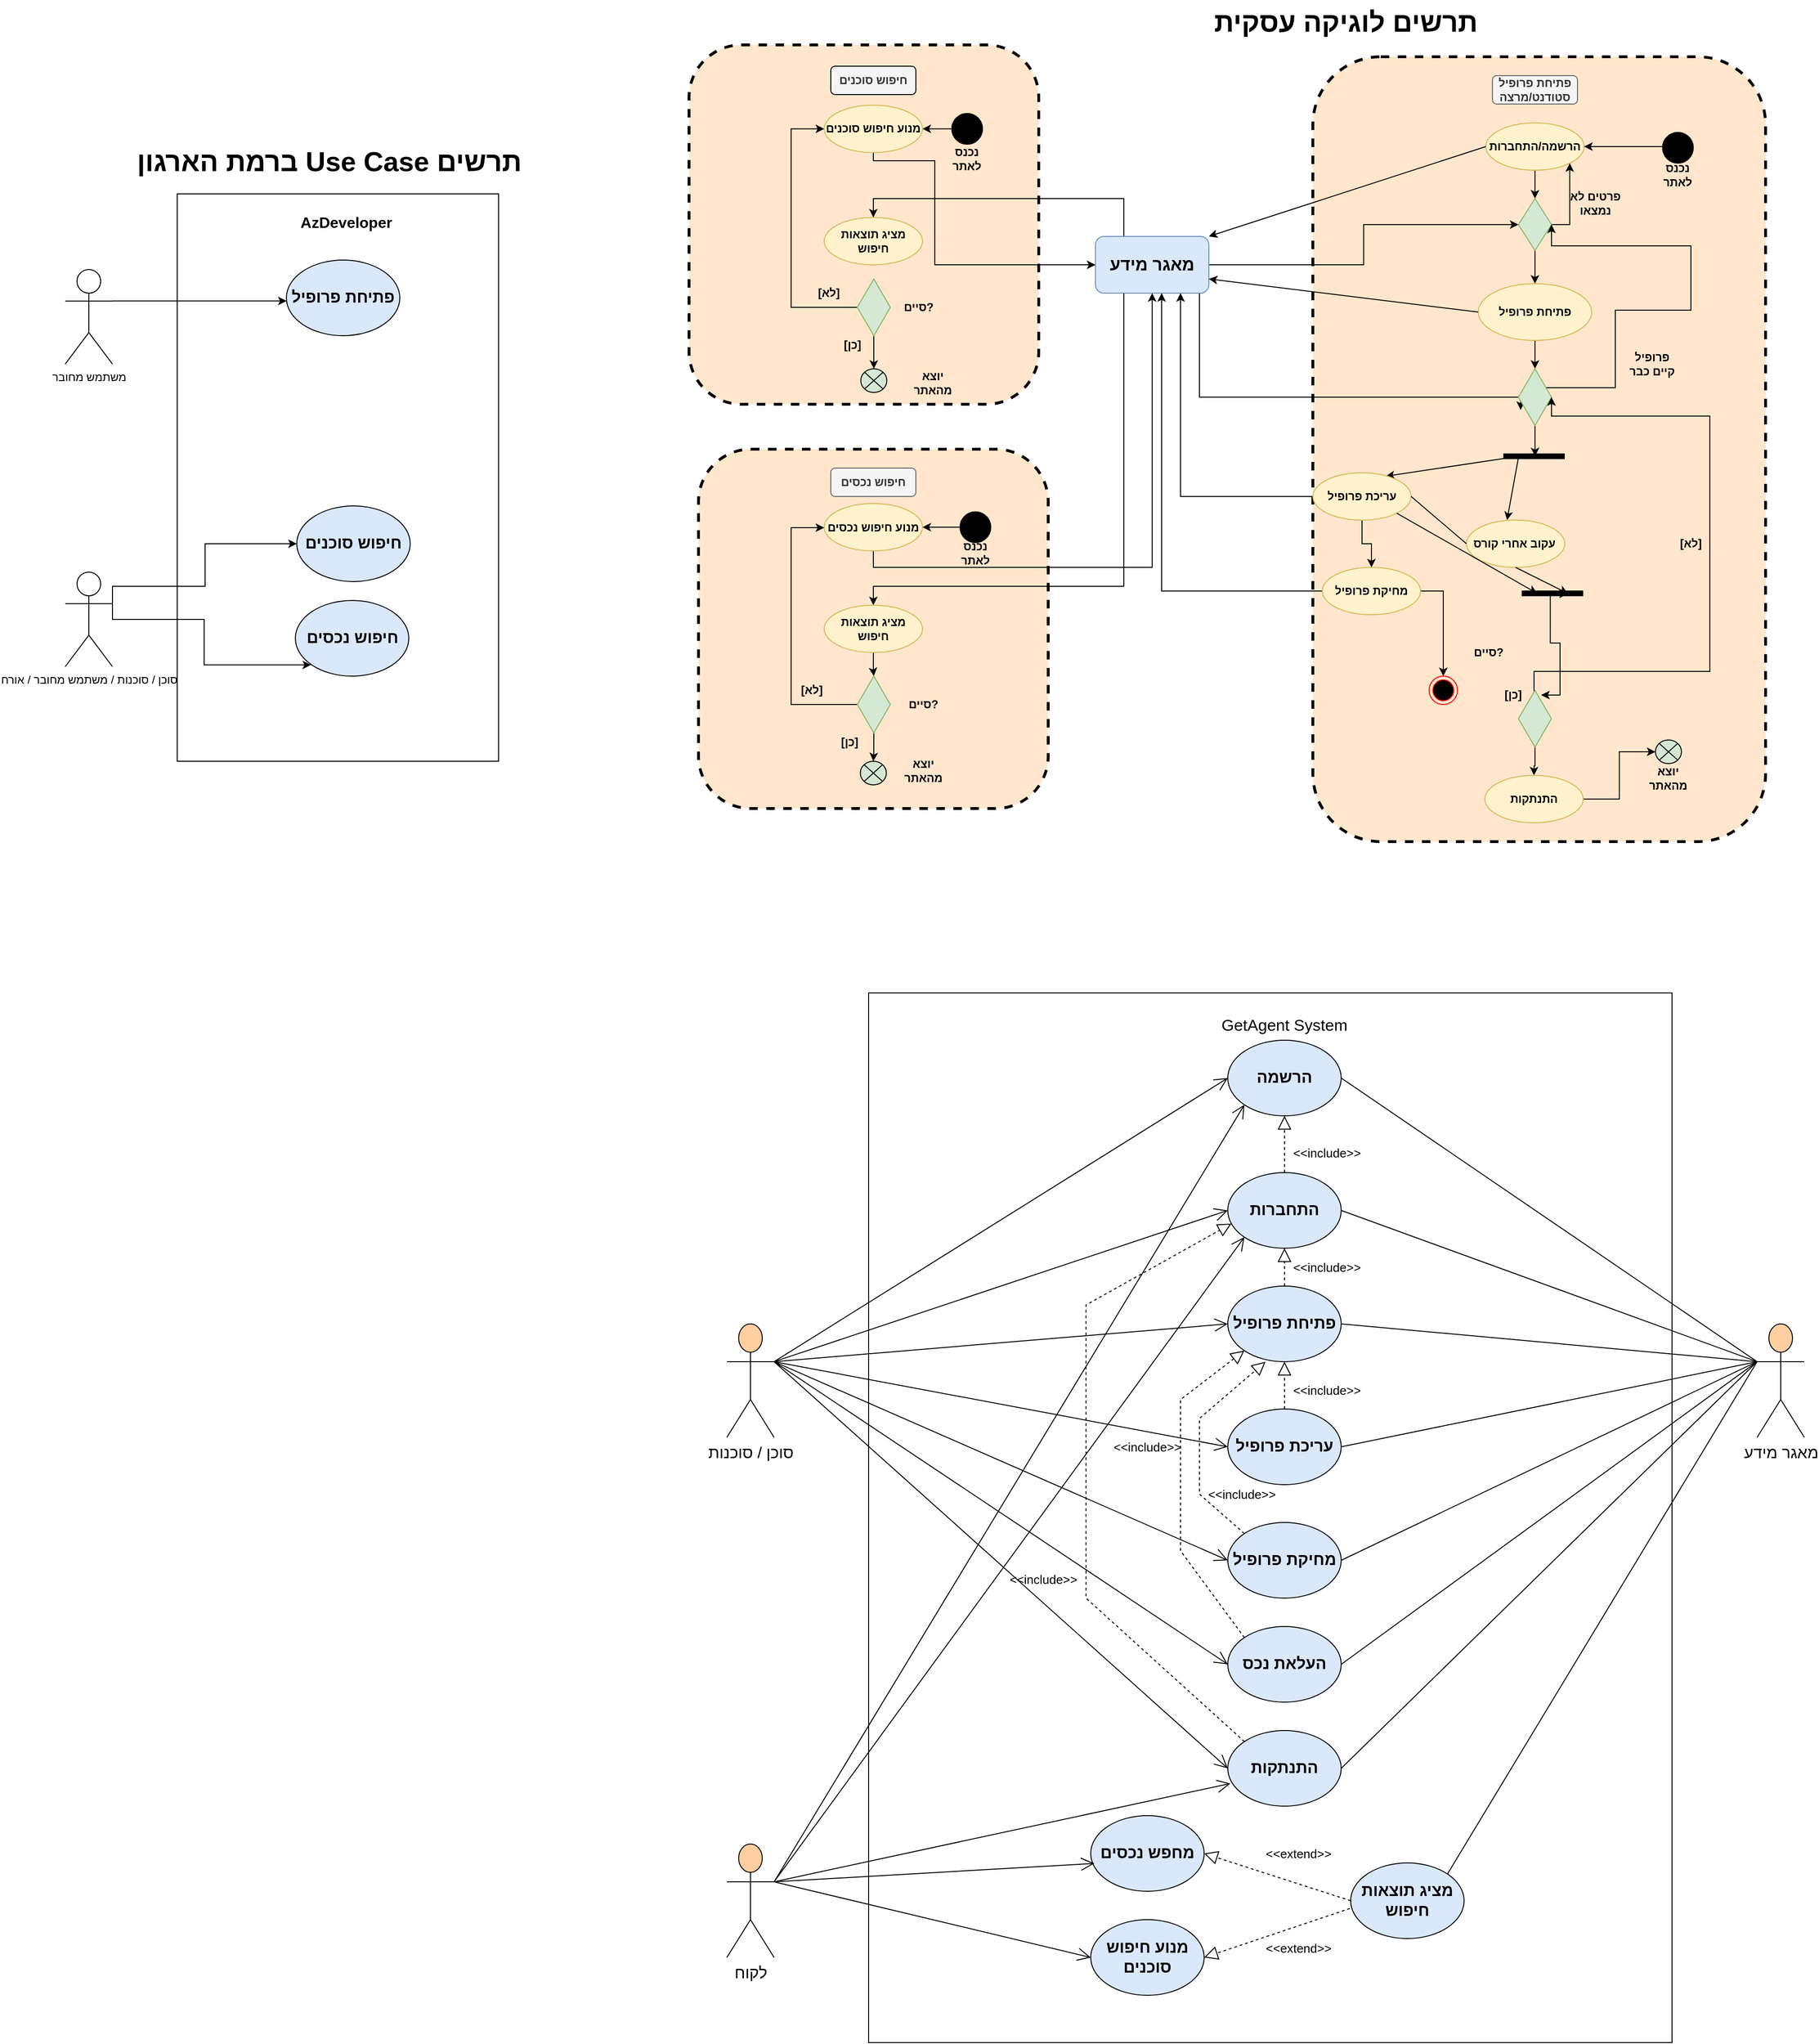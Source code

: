 <mxfile version="15.4.0" type="device"><diagram id="WgBPoSd1NBGot3wCEhsc" name="‫עמוד-1‬"><mxGraphModel dx="2986" dy="705" grid="1" gridSize="10" guides="1" tooltips="1" connect="1" arrows="1" fold="1" page="1" pageScale="1" pageWidth="827" pageHeight="1169" math="0" shadow="0"><root><mxCell id="0"/><mxCell id="1" parent="0"/><mxCell id="-YSVnnB5EFh45qtn83-T-23" value="" style="rounded=1;whiteSpace=wrap;html=1;fillColor=#ffe6cc;strokeColor=#000000;dashed=1;strokeWidth=3;perimeterSpacing=0;" parent="1" vertex="1"><mxGeometry x="-460" y="535" width="370" height="380" as="geometry"/></mxCell><mxCell id="-YSVnnB5EFh45qtn83-T-3" value="" style="rounded=1;whiteSpace=wrap;html=1;fillColor=#ffe6cc;strokeColor=default;dashed=1;strokeWidth=3;perimeterSpacing=0;" parent="1" vertex="1"><mxGeometry x="-470" y="107.5" width="370" height="380" as="geometry"/></mxCell><mxCell id="6HGBJuV5CnNIUaM3464I-1" value="" style="rounded=1;whiteSpace=wrap;html=1;fillColor=#ffe6cc;strokeColor=#000000;dashed=1;strokeWidth=3;perimeterSpacing=0;" parent="1" vertex="1"><mxGeometry x="190" y="120" width="479" height="830" as="geometry"/></mxCell><mxCell id="6HGBJuV5CnNIUaM3464I-2" value="פתיחת פרופיל סטודנט/מרצה" style="text;html=1;align=center;verticalAlign=middle;whiteSpace=wrap;rounded=1;fontStyle=1;fillColor=#f5f5f5;fontColor=#333333;strokeColor=#666666;" parent="1" vertex="1"><mxGeometry x="380" y="140" width="90" height="30" as="geometry"/></mxCell><mxCell id="6HGBJuV5CnNIUaM3464I-13" value="" style="edgeStyle=orthogonalEdgeStyle;rounded=0;orthogonalLoop=1;jettySize=auto;html=1;fontSize=18;" parent="1" source="6HGBJuV5CnNIUaM3464I-3" target="6HGBJuV5CnNIUaM3464I-12" edge="1"><mxGeometry relative="1" as="geometry"/></mxCell><mxCell id="6HGBJuV5CnNIUaM3464I-3" value="הרשמה/התחברות" style="ellipse;whiteSpace=wrap;html=1;fillColor=#fff2cc;strokeColor=#d6b656;fontStyle=1" parent="1" vertex="1"><mxGeometry x="373" y="190" width="104" height="50" as="geometry"/></mxCell><mxCell id="6HGBJuV5CnNIUaM3464I-7" style="edgeStyle=orthogonalEdgeStyle;rounded=0;orthogonalLoop=1;jettySize=auto;html=1;entryX=1;entryY=0.5;entryDx=0;entryDy=0;" parent="1" source="6HGBJuV5CnNIUaM3464I-6" target="6HGBJuV5CnNIUaM3464I-3" edge="1"><mxGeometry relative="1" as="geometry"><Array as="points"><mxPoint x="510" y="215"/><mxPoint x="510" y="215"/></Array></mxGeometry></mxCell><mxCell id="6HGBJuV5CnNIUaM3464I-6" value="" style="ellipse;whiteSpace=wrap;html=1;aspect=fixed;fillColor=#000000;strokeColor=#000000;" parent="1" vertex="1"><mxGeometry x="560" y="200" width="32.5" height="32.5" as="geometry"/></mxCell><mxCell id="6HGBJuV5CnNIUaM3464I-8" value="נכנס לאתר" style="text;html=1;strokeColor=none;fillColor=none;align=center;verticalAlign=middle;whiteSpace=wrap;rounded=0;fontStyle=1" parent="1" vertex="1"><mxGeometry x="546.25" y="230" width="60" height="30" as="geometry"/></mxCell><mxCell id="6HGBJuV5CnNIUaM3464I-54" style="edgeStyle=orthogonalEdgeStyle;rounded=0;orthogonalLoop=1;jettySize=auto;html=1;entryX=0;entryY=0.5;entryDx=0;entryDy=0;fontSize=18;" parent="1" source="6HGBJuV5CnNIUaM3464I-9" target="6HGBJuV5CnNIUaM3464I-12" edge="1"><mxGeometry relative="1" as="geometry"/></mxCell><mxCell id="6HGBJuV5CnNIUaM3464I-64" style="edgeStyle=orthogonalEdgeStyle;rounded=0;orthogonalLoop=1;jettySize=auto;html=1;fontSize=18;entryX=0.459;entryY=0.45;entryDx=0;entryDy=0;entryPerimeter=0;" parent="1" source="6HGBJuV5CnNIUaM3464I-9" target="6HGBJuV5CnNIUaM3464I-1" edge="1"><mxGeometry relative="1" as="geometry"><mxPoint x="20" y="510" as="targetPoint"/><Array as="points"><mxPoint x="70" y="480"/></Array></mxGeometry></mxCell><mxCell id="-YSVnnB5EFh45qtn83-T-30" style="edgeStyle=orthogonalEdgeStyle;rounded=0;orthogonalLoop=1;jettySize=auto;html=1;exitX=0.25;exitY=1;exitDx=0;exitDy=0;" parent="1" source="6HGBJuV5CnNIUaM3464I-9" target="-YSVnnB5EFh45qtn83-T-29" edge="1"><mxGeometry relative="1" as="geometry"><Array as="points"><mxPoint x="-10" y="680"/><mxPoint x="-275" y="680"/></Array></mxGeometry></mxCell><mxCell id="-YSVnnB5EFh45qtn83-T-41" style="edgeStyle=orthogonalEdgeStyle;rounded=0;orthogonalLoop=1;jettySize=auto;html=1;exitX=0.25;exitY=0;exitDx=0;exitDy=0;entryX=0.5;entryY=0;entryDx=0;entryDy=0;" parent="1" source="6HGBJuV5CnNIUaM3464I-9" target="-YSVnnB5EFh45qtn83-T-9" edge="1"><mxGeometry relative="1" as="geometry"/></mxCell><mxCell id="6HGBJuV5CnNIUaM3464I-9" value="מאגר מידע" style="rounded=1;whiteSpace=wrap;html=1;strokeColor=#6c8ebf;fillColor=#dae8fc;fontStyle=1;fontSize=18;" parent="1" vertex="1"><mxGeometry x="-40" y="310" width="120" height="60" as="geometry"/></mxCell><mxCell id="6HGBJuV5CnNIUaM3464I-10" value="" style="endArrow=classic;html=1;rounded=0;fontSize=18;exitX=0;exitY=0.5;exitDx=0;exitDy=0;entryX=1;entryY=0;entryDx=0;entryDy=0;" parent="1" source="6HGBJuV5CnNIUaM3464I-3" target="6HGBJuV5CnNIUaM3464I-9" edge="1"><mxGeometry width="50" height="50" relative="1" as="geometry"><mxPoint x="280" y="260" as="sourcePoint"/><mxPoint x="330" y="210" as="targetPoint"/></mxGeometry></mxCell><mxCell id="6HGBJuV5CnNIUaM3464I-15" value="" style="edgeStyle=orthogonalEdgeStyle;rounded=0;orthogonalLoop=1;jettySize=auto;html=1;fontSize=18;" parent="1" source="6HGBJuV5CnNIUaM3464I-12" target="6HGBJuV5CnNIUaM3464I-14" edge="1"><mxGeometry relative="1" as="geometry"/></mxCell><mxCell id="6HGBJuV5CnNIUaM3464I-55" style="edgeStyle=orthogonalEdgeStyle;rounded=0;orthogonalLoop=1;jettySize=auto;html=1;entryX=1;entryY=1;entryDx=0;entryDy=0;fontSize=18;" parent="1" source="6HGBJuV5CnNIUaM3464I-12" target="6HGBJuV5CnNIUaM3464I-3" edge="1"><mxGeometry relative="1" as="geometry"><Array as="points"><mxPoint x="462" y="298"/></Array></mxGeometry></mxCell><mxCell id="6HGBJuV5CnNIUaM3464I-12" value="" style="rhombus;whiteSpace=wrap;html=1;fillColor=#d5e8d4;strokeColor=#82b366;" parent="1" vertex="1"><mxGeometry x="407.5" y="270" width="35" height="55" as="geometry"/></mxCell><mxCell id="6HGBJuV5CnNIUaM3464I-17" value="" style="edgeStyle=orthogonalEdgeStyle;rounded=0;orthogonalLoop=1;jettySize=auto;html=1;fontSize=18;" parent="1" source="6HGBJuV5CnNIUaM3464I-14" target="6HGBJuV5CnNIUaM3464I-16" edge="1"><mxGeometry relative="1" as="geometry"/></mxCell><mxCell id="6HGBJuV5CnNIUaM3464I-14" value="פתיחת פרופיל" style="ellipse;whiteSpace=wrap;html=1;strokeColor=#d6b656;fillColor=#fff2cc;fontStyle=1" parent="1" vertex="1"><mxGeometry x="365" y="360" width="120" height="60" as="geometry"/></mxCell><mxCell id="6HGBJuV5CnNIUaM3464I-22" value="" style="edgeStyle=orthogonalEdgeStyle;rounded=0;orthogonalLoop=1;jettySize=auto;html=1;fontSize=18;entryX=0.518;entryY=0.496;entryDx=0;entryDy=0;entryPerimeter=0;" parent="1" source="6HGBJuV5CnNIUaM3464I-16" target="6HGBJuV5CnNIUaM3464I-24" edge="1"><mxGeometry relative="1" as="geometry"/></mxCell><mxCell id="6HGBJuV5CnNIUaM3464I-60" style="edgeStyle=orthogonalEdgeStyle;rounded=0;orthogonalLoop=1;jettySize=auto;html=1;entryX=1;entryY=0.5;entryDx=0;entryDy=0;fontSize=18;" parent="1" source="6HGBJuV5CnNIUaM3464I-16" target="6HGBJuV5CnNIUaM3464I-12" edge="1"><mxGeometry relative="1" as="geometry"><Array as="points"><mxPoint x="510" y="470"/><mxPoint x="510" y="388"/><mxPoint x="590" y="388"/><mxPoint x="590" y="320"/><mxPoint x="442" y="320"/></Array></mxGeometry></mxCell><mxCell id="6HGBJuV5CnNIUaM3464I-16" value="" style="rhombus;whiteSpace=wrap;html=1;strokeColor=#82b366;fillColor=#d5e8d4;" parent="1" vertex="1"><mxGeometry x="407.5" y="450" width="35" height="60" as="geometry"/></mxCell><mxCell id="6HGBJuV5CnNIUaM3464I-18" value="" style="endArrow=classic;html=1;rounded=0;fontSize=18;exitX=0;exitY=0.5;exitDx=0;exitDy=0;entryX=1;entryY=0.75;entryDx=0;entryDy=0;" parent="1" source="6HGBJuV5CnNIUaM3464I-14" target="6HGBJuV5CnNIUaM3464I-9" edge="1"><mxGeometry width="50" height="50" relative="1" as="geometry"><mxPoint x="350" y="340" as="sourcePoint"/><mxPoint x="400" y="290" as="targetPoint"/></mxGeometry></mxCell><mxCell id="6HGBJuV5CnNIUaM3464I-21" value="" style="line;strokeWidth=2;html=1;fontSize=18;fillColor=#000000;fontStyle=0;strokeColor=none;" parent="1" vertex="1"><mxGeometry x="391.5" y="530" width="67" height="10" as="geometry"/></mxCell><mxCell id="6HGBJuV5CnNIUaM3464I-24" value="" style="line;strokeWidth=6;html=1;rounded=1;fontSize=18;fillColor=#000000;" parent="1" vertex="1"><mxGeometry x="391.5" y="530" width="65" height="25" as="geometry"/></mxCell><mxCell id="6HGBJuV5CnNIUaM3464I-32" value="" style="endArrow=classic;html=1;rounded=0;fontSize=18;exitX=0.25;exitY=0.5;exitDx=0;exitDy=0;exitPerimeter=0;entryX=0.744;entryY=0.072;entryDx=0;entryDy=0;entryPerimeter=0;" parent="1" source="6HGBJuV5CnNIUaM3464I-24" target="6HGBJuV5CnNIUaM3464I-34" edge="1"><mxGeometry width="50" height="50" relative="1" as="geometry"><mxPoint x="380" y="440" as="sourcePoint"/><mxPoint x="360" y="600" as="targetPoint"/></mxGeometry></mxCell><mxCell id="6HGBJuV5CnNIUaM3464I-33" value="" style="endArrow=classic;html=1;rounded=0;fontSize=18;exitX=0.25;exitY=0.5;exitDx=0;exitDy=0;exitPerimeter=0;entryX=0.413;entryY=0;entryDx=0;entryDy=0;entryPerimeter=0;" parent="1" source="6HGBJuV5CnNIUaM3464I-24" target="6HGBJuV5CnNIUaM3464I-35" edge="1"><mxGeometry width="50" height="50" relative="1" as="geometry"><mxPoint x="417.75" y="552.5" as="sourcePoint"/><mxPoint x="496.118" y="612.166" as="targetPoint"/></mxGeometry></mxCell><mxCell id="6HGBJuV5CnNIUaM3464I-47" style="edgeStyle=orthogonalEdgeStyle;rounded=0;orthogonalLoop=1;jettySize=auto;html=1;entryX=0.75;entryY=1;entryDx=0;entryDy=0;fontSize=18;" parent="1" source="6HGBJuV5CnNIUaM3464I-34" target="6HGBJuV5CnNIUaM3464I-9" edge="1"><mxGeometry relative="1" as="geometry"/></mxCell><mxCell id="-YSVnnB5EFh45qtn83-T-64" style="edgeStyle=orthogonalEdgeStyle;rounded=0;orthogonalLoop=1;jettySize=auto;html=1;entryX=0.5;entryY=0;entryDx=0;entryDy=0;fontSize=17;" parent="1" source="6HGBJuV5CnNIUaM3464I-34" target="-YSVnnB5EFh45qtn83-T-63" edge="1"><mxGeometry relative="1" as="geometry"/></mxCell><mxCell id="6HGBJuV5CnNIUaM3464I-34" value="עריכת פרופיל" style="ellipse;whiteSpace=wrap;html=1;fillColor=#fff2cc;strokeColor=#d6b656;fontStyle=1" parent="1" vertex="1"><mxGeometry x="190" y="560" width="104" height="50" as="geometry"/></mxCell><mxCell id="6HGBJuV5CnNIUaM3464I-35" value="עקוב אחרי קורס&amp;nbsp;" style="ellipse;whiteSpace=wrap;html=1;fillColor=#fff2cc;strokeColor=#d6b656;fontStyle=1" parent="1" vertex="1"><mxGeometry x="352.5" y="610" width="104" height="50" as="geometry"/></mxCell><mxCell id="6HGBJuV5CnNIUaM3464I-46" style="edgeStyle=orthogonalEdgeStyle;rounded=0;orthogonalLoop=1;jettySize=auto;html=1;fontSize=18;entryX=1;entryY=0.5;entryDx=0;entryDy=0;" parent="1" source="6HGBJuV5CnNIUaM3464I-37" target="6HGBJuV5CnNIUaM3464I-16" edge="1"><mxGeometry relative="1" as="geometry"><Array as="points"><mxPoint x="424" y="770"/><mxPoint x="610" y="770"/><mxPoint x="610" y="500"/><mxPoint x="443" y="500"/></Array></mxGeometry></mxCell><mxCell id="6HGBJuV5CnNIUaM3464I-50" style="edgeStyle=orthogonalEdgeStyle;rounded=0;orthogonalLoop=1;jettySize=auto;html=1;fontSize=18;" parent="1" source="6HGBJuV5CnNIUaM3464I-37" target="6HGBJuV5CnNIUaM3464I-49" edge="1"><mxGeometry relative="1" as="geometry"/></mxCell><mxCell id="6HGBJuV5CnNIUaM3464I-37" value="" style="rhombus;whiteSpace=wrap;html=1;strokeColor=#82b366;fillColor=#d5e8d4;" parent="1" vertex="1"><mxGeometry x="407.5" y="790" width="35" height="60" as="geometry"/></mxCell><mxCell id="6HGBJuV5CnNIUaM3464I-40" value="" style="endArrow=classic;html=1;rounded=0;fontSize=18;entryX=0.25;entryY=0.5;entryDx=0;entryDy=0;entryPerimeter=0;exitX=1;exitY=1;exitDx=0;exitDy=0;" parent="1" source="6HGBJuV5CnNIUaM3464I-34" target="6HGBJuV5CnNIUaM3464I-38" edge="1"><mxGeometry width="50" height="50" relative="1" as="geometry"><mxPoint x="417.75" y="552.5" as="sourcePoint"/><mxPoint x="363.376" y="623.6" as="targetPoint"/></mxGeometry></mxCell><mxCell id="6HGBJuV5CnNIUaM3464I-42" value="" style="endArrow=classic;html=1;rounded=0;fontSize=18;exitX=0.5;exitY=1;exitDx=0;exitDy=0;entryX=0.75;entryY=0.5;entryDx=0;entryDy=0;entryPerimeter=0;" parent="1" source="6HGBJuV5CnNIUaM3464I-35" target="6HGBJuV5CnNIUaM3464I-38" edge="1"><mxGeometry width="50" height="50" relative="1" as="geometry"><mxPoint x="427.75" y="562.5" as="sourcePoint"/><mxPoint x="373.376" y="633.6" as="targetPoint"/></mxGeometry></mxCell><mxCell id="6HGBJuV5CnNIUaM3464I-45" value="סיים?" style="text;html=1;strokeColor=none;fillColor=none;align=center;verticalAlign=middle;whiteSpace=wrap;rounded=0;fontStyle=1" parent="1" vertex="1"><mxGeometry x="346" y="735" width="60" height="30" as="geometry"/></mxCell><mxCell id="6HGBJuV5CnNIUaM3464I-52" style="edgeStyle=orthogonalEdgeStyle;rounded=0;orthogonalLoop=1;jettySize=auto;html=1;entryX=0;entryY=0.5;entryDx=0;entryDy=0;entryPerimeter=0;fontSize=18;" parent="1" source="6HGBJuV5CnNIUaM3464I-49" target="6HGBJuV5CnNIUaM3464I-51" edge="1"><mxGeometry relative="1" as="geometry"/></mxCell><mxCell id="6HGBJuV5CnNIUaM3464I-49" value="התנתקות" style="ellipse;whiteSpace=wrap;html=1;fillColor=#fff2cc;strokeColor=#d6b656;fontStyle=1" parent="1" vertex="1"><mxGeometry x="372" y="880" width="104" height="50" as="geometry"/></mxCell><mxCell id="6HGBJuV5CnNIUaM3464I-51" value="" style="verticalLabelPosition=bottom;verticalAlign=top;html=1;shape=mxgraph.flowchart.or;rounded=1;labelBackgroundColor=#FFFFFF;fontSize=18;strokeColor=#000000;strokeWidth=1;fillColor=#D5E8D4;" parent="1" vertex="1"><mxGeometry x="552.5" y="842.5" width="27.5" height="25" as="geometry"/></mxCell><mxCell id="6HGBJuV5CnNIUaM3464I-53" value="יוצא מהאתר" style="text;html=1;strokeColor=none;fillColor=none;align=center;verticalAlign=middle;whiteSpace=wrap;rounded=0;fontStyle=1" parent="1" vertex="1"><mxGeometry x="536.25" y="867.5" width="60" height="30" as="geometry"/></mxCell><mxCell id="6HGBJuV5CnNIUaM3464I-56" value="פרטים לא נמצאו" style="text;html=1;strokeColor=none;fillColor=none;align=center;verticalAlign=middle;whiteSpace=wrap;rounded=0;fontStyle=1" parent="1" vertex="1"><mxGeometry x="458.5" y="260" width="60" height="30" as="geometry"/></mxCell><mxCell id="6HGBJuV5CnNIUaM3464I-57" value="פרופיל קיים כבר" style="text;html=1;strokeColor=none;fillColor=none;align=center;verticalAlign=middle;whiteSpace=wrap;rounded=0;fontStyle=1" parent="1" vertex="1"><mxGeometry x="518.5" y="430" width="60" height="30" as="geometry"/></mxCell><mxCell id="6HGBJuV5CnNIUaM3464I-62" style="edgeStyle=orthogonalEdgeStyle;rounded=0;orthogonalLoop=1;jettySize=auto;html=1;exitX=0.5;exitY=1;exitDx=0;exitDy=0;fontSize=18;" parent="1" source="6HGBJuV5CnNIUaM3464I-57" target="6HGBJuV5CnNIUaM3464I-57" edge="1"><mxGeometry relative="1" as="geometry"/></mxCell><mxCell id="6HGBJuV5CnNIUaM3464I-65" value="" style="endArrow=none;html=1;rounded=0;fontSize=18;entryX=0;entryY=0.5;entryDx=0;entryDy=0;exitX=1;exitY=0.5;exitDx=0;exitDy=0;" parent="1" source="6HGBJuV5CnNIUaM3464I-34" target="6HGBJuV5CnNIUaM3464I-35" edge="1"><mxGeometry width="50" height="50" relative="1" as="geometry"><mxPoint x="-10" y="740" as="sourcePoint"/><mxPoint x="40" y="690" as="targetPoint"/></mxGeometry></mxCell><mxCell id="-YSVnnB5EFh45qtn83-T-4" value="חיפוש סוכנים" style="text;html=1;align=center;verticalAlign=middle;whiteSpace=wrap;rounded=1;fontStyle=1;fillColor=#f5f5f5;fontColor=#333333;strokeColor=default;perimeterSpacing=1;strokeWidth=1;" parent="1" vertex="1"><mxGeometry x="-320" y="130" width="90" height="30" as="geometry"/></mxCell><mxCell id="-YSVnnB5EFh45qtn83-T-7" style="edgeStyle=orthogonalEdgeStyle;rounded=0;orthogonalLoop=1;jettySize=auto;html=1;entryX=1;entryY=0.5;entryDx=0;entryDy=0;" parent="1" source="-YSVnnB5EFh45qtn83-T-5" target="-YSVnnB5EFh45qtn83-T-6" edge="1"><mxGeometry relative="1" as="geometry"/></mxCell><mxCell id="-YSVnnB5EFh45qtn83-T-5" value="" style="ellipse;whiteSpace=wrap;html=1;aspect=fixed;fillColor=#000000;strokeColor=#000000;" parent="1" vertex="1"><mxGeometry x="-192" y="180" width="32.5" height="32.5" as="geometry"/></mxCell><mxCell id="-YSVnnB5EFh45qtn83-T-10" style="edgeStyle=orthogonalEdgeStyle;rounded=0;orthogonalLoop=1;jettySize=auto;html=1;entryX=0;entryY=0.5;entryDx=0;entryDy=0;" parent="1" source="-YSVnnB5EFh45qtn83-T-6" target="6HGBJuV5CnNIUaM3464I-9" edge="1"><mxGeometry relative="1" as="geometry"><Array as="points"><mxPoint x="-275" y="230"/><mxPoint x="-210" y="230"/><mxPoint x="-210" y="340"/></Array></mxGeometry></mxCell><mxCell id="-YSVnnB5EFh45qtn83-T-6" value="מנוע חיפוש סוכנים" style="ellipse;whiteSpace=wrap;html=1;fillColor=#fff2cc;strokeColor=#d6b656;fontStyle=1" parent="1" vertex="1"><mxGeometry x="-327" y="171.25" width="104" height="50" as="geometry"/></mxCell><mxCell id="-YSVnnB5EFh45qtn83-T-8" value="נכנס לאתר" style="text;html=1;strokeColor=none;fillColor=none;align=center;verticalAlign=middle;whiteSpace=wrap;rounded=0;fontStyle=1" parent="1" vertex="1"><mxGeometry x="-205.75" y="212.5" width="60" height="30" as="geometry"/></mxCell><mxCell id="-YSVnnB5EFh45qtn83-T-9" value="מציג תוצאות חיפוש" style="ellipse;whiteSpace=wrap;html=1;fillColor=#fff2cc;strokeColor=#d6b656;fontStyle=1" parent="1" vertex="1"><mxGeometry x="-327" y="290" width="104" height="50" as="geometry"/></mxCell><mxCell id="-YSVnnB5EFh45qtn83-T-19" style="edgeStyle=orthogonalEdgeStyle;rounded=0;orthogonalLoop=1;jettySize=auto;html=1;entryX=0.5;entryY=0;entryDx=0;entryDy=0;entryPerimeter=0;" parent="1" source="-YSVnnB5EFh45qtn83-T-16" target="-YSVnnB5EFh45qtn83-T-18" edge="1"><mxGeometry relative="1" as="geometry"/></mxCell><mxCell id="-YSVnnB5EFh45qtn83-T-20" style="edgeStyle=orthogonalEdgeStyle;rounded=0;orthogonalLoop=1;jettySize=auto;html=1;entryX=0;entryY=0.5;entryDx=0;entryDy=0;" parent="1" source="-YSVnnB5EFh45qtn83-T-16" target="-YSVnnB5EFh45qtn83-T-6" edge="1"><mxGeometry relative="1" as="geometry"><Array as="points"><mxPoint x="-362" y="385"/><mxPoint x="-362" y="196"/></Array></mxGeometry></mxCell><mxCell id="-YSVnnB5EFh45qtn83-T-16" value="" style="rhombus;whiteSpace=wrap;html=1;strokeColor=#82b366;fillColor=#d5e8d4;" parent="1" vertex="1"><mxGeometry x="-292" y="355" width="35" height="60" as="geometry"/></mxCell><mxCell id="-YSVnnB5EFh45qtn83-T-17" value="סיים?" style="text;html=1;strokeColor=none;fillColor=none;align=center;verticalAlign=middle;whiteSpace=wrap;rounded=0;fontStyle=1" parent="1" vertex="1"><mxGeometry x="-257" y="370" width="60" height="30" as="geometry"/></mxCell><mxCell id="-YSVnnB5EFh45qtn83-T-18" value="" style="verticalLabelPosition=bottom;verticalAlign=top;html=1;shape=mxgraph.flowchart.or;rounded=1;labelBackgroundColor=#FFFFFF;fontSize=18;strokeColor=#000000;strokeWidth=1;fillColor=#D5E8D4;" parent="1" vertex="1"><mxGeometry x="-288.25" y="450" width="27.5" height="25" as="geometry"/></mxCell><mxCell id="-YSVnnB5EFh45qtn83-T-22" value="יוצא מהאתר" style="text;html=1;strokeColor=none;fillColor=none;align=center;verticalAlign=middle;whiteSpace=wrap;rounded=0;fontStyle=1" parent="1" vertex="1"><mxGeometry x="-242" y="450" width="60" height="30" as="geometry"/></mxCell><mxCell id="-YSVnnB5EFh45qtn83-T-24" value="חיפוש נכסים" style="text;html=1;align=center;verticalAlign=middle;whiteSpace=wrap;rounded=1;fontStyle=1;fillColor=#f5f5f5;fontColor=#333333;strokeColor=#666666;" parent="1" vertex="1"><mxGeometry x="-320" y="555" width="90" height="30" as="geometry"/></mxCell><mxCell id="-YSVnnB5EFh45qtn83-T-27" style="edgeStyle=orthogonalEdgeStyle;rounded=0;orthogonalLoop=1;jettySize=auto;html=1;entryX=1;entryY=0.5;entryDx=0;entryDy=0;" parent="1" source="-YSVnnB5EFh45qtn83-T-25" target="-YSVnnB5EFh45qtn83-T-26" edge="1"><mxGeometry relative="1" as="geometry"/></mxCell><mxCell id="-YSVnnB5EFh45qtn83-T-25" value="" style="ellipse;whiteSpace=wrap;html=1;aspect=fixed;fillColor=#000000;strokeColor=#000000;" parent="1" vertex="1"><mxGeometry x="-183.25" y="601.25" width="32.5" height="32.5" as="geometry"/></mxCell><mxCell id="-YSVnnB5EFh45qtn83-T-28" style="edgeStyle=orthogonalEdgeStyle;rounded=0;orthogonalLoop=1;jettySize=auto;html=1;entryX=0.5;entryY=1;entryDx=0;entryDy=0;" parent="1" source="-YSVnnB5EFh45qtn83-T-26" target="6HGBJuV5CnNIUaM3464I-9" edge="1"><mxGeometry relative="1" as="geometry"><Array as="points"><mxPoint x="-275" y="660"/><mxPoint x="20" y="660"/></Array></mxGeometry></mxCell><mxCell id="-YSVnnB5EFh45qtn83-T-26" value="מנוע חיפוש נכסים" style="ellipse;whiteSpace=wrap;html=1;fillColor=#fff2cc;strokeColor=#d6b656;fontStyle=1" parent="1" vertex="1"><mxGeometry x="-327" y="592.5" width="104" height="50" as="geometry"/></mxCell><mxCell id="-YSVnnB5EFh45qtn83-T-40" style="edgeStyle=orthogonalEdgeStyle;rounded=0;orthogonalLoop=1;jettySize=auto;html=1;entryX=0.5;entryY=0;entryDx=0;entryDy=0;" parent="1" source="-YSVnnB5EFh45qtn83-T-29" target="-YSVnnB5EFh45qtn83-T-31" edge="1"><mxGeometry relative="1" as="geometry"/></mxCell><mxCell id="-YSVnnB5EFh45qtn83-T-29" value="מציג תוצאות חיפוש" style="ellipse;whiteSpace=wrap;html=1;fillColor=#fff2cc;strokeColor=#d6b656;fontStyle=1" parent="1" vertex="1"><mxGeometry x="-327" y="700" width="104" height="50" as="geometry"/></mxCell><mxCell id="-YSVnnB5EFh45qtn83-T-35" style="edgeStyle=orthogonalEdgeStyle;rounded=0;orthogonalLoop=1;jettySize=auto;html=1;entryX=0;entryY=0.5;entryDx=0;entryDy=0;" parent="1" source="-YSVnnB5EFh45qtn83-T-31" target="-YSVnnB5EFh45qtn83-T-26" edge="1"><mxGeometry relative="1" as="geometry"><Array as="points"><mxPoint x="-362" y="805"/><mxPoint x="-362" y="618"/><mxPoint x="-327" y="618"/></Array></mxGeometry></mxCell><mxCell id="-YSVnnB5EFh45qtn83-T-36" style="edgeStyle=orthogonalEdgeStyle;rounded=0;orthogonalLoop=1;jettySize=auto;html=1;entryX=0.5;entryY=0;entryDx=0;entryDy=0;entryPerimeter=0;" parent="1" source="-YSVnnB5EFh45qtn83-T-31" target="-YSVnnB5EFh45qtn83-T-32" edge="1"><mxGeometry relative="1" as="geometry"/></mxCell><mxCell id="-YSVnnB5EFh45qtn83-T-31" value="" style="rhombus;whiteSpace=wrap;html=1;strokeColor=#82b366;fillColor=#d5e8d4;" parent="1" vertex="1"><mxGeometry x="-292" y="775" width="35" height="60" as="geometry"/></mxCell><mxCell id="-YSVnnB5EFh45qtn83-T-32" value="" style="verticalLabelPosition=bottom;verticalAlign=top;html=1;shape=mxgraph.flowchart.or;rounded=1;labelBackgroundColor=#FFFFFF;fontSize=18;strokeColor=#000000;strokeWidth=1;fillColor=#D5E8D4;" parent="1" vertex="1"><mxGeometry x="-288.75" y="865" width="27.5" height="25" as="geometry"/></mxCell><mxCell id="-YSVnnB5EFh45qtn83-T-33" value="יוצא מהאתר" style="text;html=1;strokeColor=none;fillColor=none;align=center;verticalAlign=middle;whiteSpace=wrap;rounded=0;fontStyle=1" parent="1" vertex="1"><mxGeometry x="-252" y="860" width="60" height="30" as="geometry"/></mxCell><mxCell id="-YSVnnB5EFh45qtn83-T-34" value="סיים?" style="text;html=1;strokeColor=none;fillColor=none;align=center;verticalAlign=middle;whiteSpace=wrap;rounded=0;fontStyle=1" parent="1" vertex="1"><mxGeometry x="-252" y="790" width="60" height="30" as="geometry"/></mxCell><mxCell id="-YSVnnB5EFh45qtn83-T-37" value="[לא]" style="text;html=1;strokeColor=none;fillColor=none;align=center;verticalAlign=middle;whiteSpace=wrap;rounded=0;fontStyle=1" parent="1" vertex="1"><mxGeometry x="-370" y="775" width="60" height="30" as="geometry"/></mxCell><mxCell id="-YSVnnB5EFh45qtn83-T-38" value="נכנס לאתר" style="text;html=1;strokeColor=none;fillColor=none;align=center;verticalAlign=middle;whiteSpace=wrap;rounded=0;fontStyle=1" parent="1" vertex="1"><mxGeometry x="-197" y="630" width="60" height="30" as="geometry"/></mxCell><mxCell id="-YSVnnB5EFh45qtn83-T-43" value="[כן]" style="text;html=1;strokeColor=none;fillColor=none;align=center;verticalAlign=middle;whiteSpace=wrap;rounded=0;fontStyle=1" parent="1" vertex="1"><mxGeometry x="-330" y="830" width="60" height="30" as="geometry"/></mxCell><mxCell id="-YSVnnB5EFh45qtn83-T-44" value="[לא]" style="text;html=1;strokeColor=none;fillColor=none;align=center;verticalAlign=middle;whiteSpace=wrap;rounded=0;fontStyle=1" parent="1" vertex="1"><mxGeometry x="-352" y="355" width="60" height="30" as="geometry"/></mxCell><mxCell id="-YSVnnB5EFh45qtn83-T-45" value="[כן]" style="text;html=1;strokeColor=none;fillColor=none;align=center;verticalAlign=middle;whiteSpace=wrap;rounded=0;fontStyle=1" parent="1" vertex="1"><mxGeometry x="-327" y="410" width="60" height="30" as="geometry"/></mxCell><mxCell id="-YSVnnB5EFh45qtn83-T-46" value="[כן]" style="text;html=1;strokeColor=none;fillColor=none;align=center;verticalAlign=middle;whiteSpace=wrap;rounded=0;fontStyle=1" parent="1" vertex="1"><mxGeometry x="371.5" y="780" width="60" height="30" as="geometry"/></mxCell><mxCell id="-YSVnnB5EFh45qtn83-T-47" value="[לא]" style="text;html=1;strokeColor=none;fillColor=none;align=center;verticalAlign=middle;whiteSpace=wrap;rounded=0;fontStyle=1" parent="1" vertex="1"><mxGeometry x="560" y="620" width="60" height="30" as="geometry"/></mxCell><mxCell id="-YSVnnB5EFh45qtn83-T-48" value="" style="rounded=0;whiteSpace=wrap;html=1;strokeColor=default;strokeWidth=1;" parent="1" vertex="1"><mxGeometry x="-1011.5" y="265" width="340" height="600" as="geometry"/></mxCell><mxCell id="-YSVnnB5EFh45qtn83-T-55" style="edgeStyle=orthogonalEdgeStyle;rounded=0;orthogonalLoop=1;jettySize=auto;html=1;exitX=1;exitY=0.333;exitDx=0;exitDy=0;exitPerimeter=0;" parent="1" source="-YSVnnB5EFh45qtn83-T-50" target="-YSVnnB5EFh45qtn83-T-54" edge="1"><mxGeometry relative="1" as="geometry"><Array as="points"><mxPoint x="-1040" y="378"/><mxPoint x="-1040" y="378"/></Array></mxGeometry></mxCell><mxCell id="-YSVnnB5EFh45qtn83-T-50" value="משתמש מחובר" style="shape=umlActor;verticalLabelPosition=bottom;verticalAlign=top;html=1;outlineConnect=0;rounded=1;strokeColor=default;strokeWidth=1;" parent="1" vertex="1"><mxGeometry x="-1130" y="345" width="50" height="100" as="geometry"/></mxCell><mxCell id="-YSVnnB5EFh45qtn83-T-59" style="edgeStyle=orthogonalEdgeStyle;rounded=0;orthogonalLoop=1;jettySize=auto;html=1;exitX=1;exitY=0.333;exitDx=0;exitDy=0;exitPerimeter=0;" parent="1" source="-YSVnnB5EFh45qtn83-T-51" target="-YSVnnB5EFh45qtn83-T-57" edge="1"><mxGeometry relative="1" as="geometry"><Array as="points"><mxPoint x="-1080" y="680"/><mxPoint x="-982" y="680"/><mxPoint x="-982" y="635"/></Array></mxGeometry></mxCell><mxCell id="-YSVnnB5EFh45qtn83-T-60" style="edgeStyle=orthogonalEdgeStyle;rounded=0;orthogonalLoop=1;jettySize=auto;html=1;entryX=0.138;entryY=0.851;entryDx=0;entryDy=0;exitX=1;exitY=0.333;exitDx=0;exitDy=0;exitPerimeter=0;entryPerimeter=0;" parent="1" source="-YSVnnB5EFh45qtn83-T-51" target="-YSVnnB5EFh45qtn83-T-58" edge="1"><mxGeometry relative="1" as="geometry"><Array as="points"><mxPoint x="-1080" y="715"/><mxPoint x="-983" y="715"/><mxPoint x="-983" y="763"/></Array><mxPoint x="-1060" y="700" as="sourcePoint"/></mxGeometry></mxCell><mxCell id="-YSVnnB5EFh45qtn83-T-51" value="סוכן / סוכנות / משתמש מחובר / אורח" style="shape=umlActor;verticalLabelPosition=bottom;verticalAlign=top;html=1;outlineConnect=0;rounded=1;strokeColor=default;strokeWidth=1;" parent="1" vertex="1"><mxGeometry x="-1130" y="665" width="50" height="100" as="geometry"/></mxCell><mxCell id="-YSVnnB5EFh45qtn83-T-54" value="פתיחת פרופיל" style="ellipse;whiteSpace=wrap;html=1;rounded=1;strokeColor=#000000;strokeWidth=1;fontStyle=1;fontSize=17;fillColor=#dae8fc;" parent="1" vertex="1"><mxGeometry x="-896" y="335" width="120" height="80" as="geometry"/></mxCell><mxCell id="-YSVnnB5EFh45qtn83-T-57" value="חיפוש סוכנים" style="ellipse;whiteSpace=wrap;html=1;rounded=1;strokeColor=#000000;strokeWidth=1;fontStyle=1;fontSize=17;fillColor=#dae8fc;" parent="1" vertex="1"><mxGeometry x="-885" y="595" width="120" height="80" as="geometry"/></mxCell><mxCell id="-YSVnnB5EFh45qtn83-T-58" value="חיפוש נכסים" style="ellipse;whiteSpace=wrap;html=1;rounded=1;strokeColor=#000000;strokeWidth=1;fontStyle=1;fontSize=17;fillColor=#dae8fc;" parent="1" vertex="1"><mxGeometry x="-886.5" y="695" width="120" height="80" as="geometry"/></mxCell><mxCell id="-YSVnnB5EFh45qtn83-T-61" value="AzDeveloper" style="text;html=1;strokeColor=none;fillColor=none;align=center;verticalAlign=middle;whiteSpace=wrap;rounded=0;fontStyle=1;fontSize=16;" parent="1" vertex="1"><mxGeometry x="-885" y="275" width="105" height="40" as="geometry"/></mxCell><mxCell id="-YSVnnB5EFh45qtn83-T-65" style="edgeStyle=orthogonalEdgeStyle;rounded=0;orthogonalLoop=1;jettySize=auto;html=1;fontSize=17;exitX=0;exitY=0.5;exitDx=0;exitDy=0;" parent="1" source="-YSVnnB5EFh45qtn83-T-63" target="6HGBJuV5CnNIUaM3464I-9" edge="1"><mxGeometry relative="1" as="geometry"><Array as="points"><mxPoint x="30" y="685"/></Array></mxGeometry></mxCell><mxCell id="-YSVnnB5EFh45qtn83-T-68" style="edgeStyle=orthogonalEdgeStyle;rounded=0;orthogonalLoop=1;jettySize=auto;html=1;entryX=0.5;entryY=0;entryDx=0;entryDy=0;fontSize=17;" parent="1" source="-YSVnnB5EFh45qtn83-T-63" target="-YSVnnB5EFh45qtn83-T-66" edge="1"><mxGeometry relative="1" as="geometry"/></mxCell><mxCell id="-YSVnnB5EFh45qtn83-T-63" value="מחיקת פרופיל" style="ellipse;whiteSpace=wrap;html=1;fillColor=#fff2cc;strokeColor=#d6b656;fontStyle=1" parent="1" vertex="1"><mxGeometry x="200" y="660" width="104" height="50" as="geometry"/></mxCell><mxCell id="-YSVnnB5EFh45qtn83-T-66" value="" style="ellipse;html=1;shape=endState;fillColor=#000000;strokeColor=#ff0000;rounded=1;fontSize=17;" parent="1" vertex="1"><mxGeometry x="313" y="775" width="30" height="30" as="geometry"/></mxCell><mxCell id="-YSVnnB5EFh45qtn83-T-69" value="" style="rounded=0;whiteSpace=wrap;html=1;fontSize=17;strokeColor=#000000;strokeWidth=1;" parent="1" vertex="1"><mxGeometry x="-280" y="1110" width="850" height="1110" as="geometry"/></mxCell><mxCell id="-YSVnnB5EFh45qtn83-T-70" value="סוכן / סוכנות" style="shape=umlActor;verticalLabelPosition=bottom;verticalAlign=top;html=1;outlineConnect=0;rounded=1;fontSize=17;strokeColor=#000000;strokeWidth=1;fillColor=#FFCE9F;" parent="1" vertex="1"><mxGeometry x="-430" y="1460" width="50" height="120" as="geometry"/></mxCell><mxCell id="-YSVnnB5EFh45qtn83-T-72" value="לקוח" style="shape=umlActor;verticalLabelPosition=bottom;verticalAlign=top;html=1;outlineConnect=0;rounded=1;fontSize=17;strokeColor=#000000;strokeWidth=1;fillColor=#FFCE9F;" parent="1" vertex="1"><mxGeometry x="-430" y="2010" width="50" height="120" as="geometry"/></mxCell><mxCell id="-YSVnnB5EFh45qtn83-T-78" value="מאגר מידע" style="shape=umlActor;verticalLabelPosition=bottom;verticalAlign=top;html=1;outlineConnect=0;rounded=1;fontSize=17;strokeColor=#000000;strokeWidth=1;fillColor=#FFCE9F;" parent="1" vertex="1"><mxGeometry x="660" y="1460" width="50" height="120" as="geometry"/></mxCell><mxCell id="-YSVnnB5EFh45qtn83-T-79" value="הרשמה" style="ellipse;whiteSpace=wrap;html=1;rounded=1;fontSize=17;strokeColor=#000000;strokeWidth=1;fillColor=#dae8fc;fontStyle=1" parent="1" vertex="1"><mxGeometry x="100" y="1160" width="120" height="80" as="geometry"/></mxCell><mxCell id="-YSVnnB5EFh45qtn83-T-80" value="התחברות&lt;span style=&quot;color: rgba(0 , 0 , 0 , 0) ; font-family: monospace ; font-size: 0px&quot;&gt;%3CmxGraphModel%3E%3Croot%3E%3CmxCell%20id%3D%220%22%2F%3E%3CmxCell%20id%3D%221%22%20parent%3D%220%22%2F%3E%3CmxCell%20id%3D%222%22%20value%3D%22%D7%94%D7%A8%D7%A9%D7%9E%D7%94%22%20style%3D%22ellipse%3BwhiteSpace%3Dwrap%3Bhtml%3D1%3Brounded%3D1%3BfontSize%3D17%3BstrokeColor%3D%23000000%3BstrokeWidth%3D1%3B%22%20vertex%3D%221%22%20parent%3D%221%22%3E%3CmxGeometry%20x%3D%2230%22%20y%3D%221180%22%20width%3D%22120%22%20height%3D%2280%22%20as%3D%22geometry%22%2F%3E%3C%2FmxCell%3E%3C%2Froot%3E%3C%2FmxGraphModel%3E&lt;/span&gt;" style="ellipse;whiteSpace=wrap;html=1;rounded=1;fontSize=17;strokeColor=#000000;strokeWidth=1;fontStyle=1;fillColor=#dae8fc;" parent="1" vertex="1"><mxGeometry x="100" y="1300" width="120" height="80" as="geometry"/></mxCell><mxCell id="-YSVnnB5EFh45qtn83-T-81" value="פתיחת פרופיל" style="ellipse;whiteSpace=wrap;html=1;rounded=1;fontSize=17;strokeColor=#000000;strokeWidth=1;fontStyle=1;fillColor=#dae8fc;" parent="1" vertex="1"><mxGeometry x="100" y="1420" width="120" height="80" as="geometry"/></mxCell><mxCell id="-YSVnnB5EFh45qtn83-T-82" value="עריכת פרופיל" style="ellipse;whiteSpace=wrap;html=1;rounded=1;fontSize=17;strokeColor=#000000;strokeWidth=1;fontStyle=1;fillColor=#dae8fc;" parent="1" vertex="1"><mxGeometry x="100" y="1550" width="120" height="80" as="geometry"/></mxCell><mxCell id="-YSVnnB5EFh45qtn83-T-83" value="מחיקת פרופיל" style="ellipse;whiteSpace=wrap;html=1;rounded=1;fontSize=17;strokeColor=#000000;strokeWidth=1;fontStyle=1;fillColor=#dae8fc;" parent="1" vertex="1"><mxGeometry x="100" y="1670" width="120" height="80" as="geometry"/></mxCell><mxCell id="-YSVnnB5EFh45qtn83-T-84" value="התנתקות" style="ellipse;whiteSpace=wrap;html=1;rounded=1;fontSize=17;strokeColor=#000000;strokeWidth=1;fontStyle=1;fillColor=#dae8fc;" parent="1" vertex="1"><mxGeometry x="100" y="1890" width="120" height="80" as="geometry"/></mxCell><mxCell id="-YSVnnB5EFh45qtn83-T-85" value="מנוע חיפוש סוכנים" style="ellipse;whiteSpace=wrap;html=1;rounded=1;fontSize=17;strokeColor=#000000;strokeWidth=1;fontStyle=1;fillColor=#dae8fc;" parent="1" vertex="1"><mxGeometry x="-45" y="2090" width="120" height="80" as="geometry"/></mxCell><mxCell id="-YSVnnB5EFh45qtn83-T-86" value="העלאת נכס" style="ellipse;whiteSpace=wrap;html=1;rounded=1;fontSize=17;strokeColor=#000000;strokeWidth=1;fontStyle=1;fillColor=#dae8fc;" parent="1" vertex="1"><mxGeometry x="100" y="1780" width="120" height="80" as="geometry"/></mxCell><mxCell id="-YSVnnB5EFh45qtn83-T-87" value="מחפש נכסים" style="ellipse;whiteSpace=wrap;html=1;rounded=1;fontSize=17;strokeColor=#000000;strokeWidth=1;fontStyle=1;fillColor=#dae8fc;" parent="1" vertex="1"><mxGeometry x="-45" y="1980" width="120" height="80" as="geometry"/></mxCell><mxCell id="-YSVnnB5EFh45qtn83-T-88" value="מציג תוצאות חיפוש" style="ellipse;whiteSpace=wrap;html=1;rounded=1;fontSize=17;strokeColor=#000000;strokeWidth=1;fontStyle=1;fillColor=#dae8fc;" parent="1" vertex="1"><mxGeometry x="230" y="2030" width="120" height="80" as="geometry"/></mxCell><mxCell id="-YSVnnB5EFh45qtn83-T-90" value="GetAgent System" style="text;html=1;strokeColor=none;fillColor=none;align=center;verticalAlign=middle;whiteSpace=wrap;rounded=0;fontSize=17;" parent="1" vertex="1"><mxGeometry x="90" y="1130" width="140" height="30" as="geometry"/></mxCell><mxCell id="-YSVnnB5EFh45qtn83-T-93" value="" style="endArrow=open;endFill=1;endSize=12;html=1;rounded=0;fontSize=17;exitX=1;exitY=0.333;exitDx=0;exitDy=0;exitPerimeter=0;entryX=0;entryY=0.5;entryDx=0;entryDy=0;" parent="1" source="-YSVnnB5EFh45qtn83-T-70" target="-YSVnnB5EFh45qtn83-T-79" edge="1"><mxGeometry width="160" relative="1" as="geometry"><mxPoint x="-170" y="1270" as="sourcePoint"/><mxPoint x="-10" y="1270" as="targetPoint"/></mxGeometry></mxCell><mxCell id="-YSVnnB5EFh45qtn83-T-98" value="" style="endArrow=none;html=1;rounded=0;fontSize=17;exitX=1;exitY=0.5;exitDx=0;exitDy=0;entryX=0;entryY=0.333;entryDx=0;entryDy=0;entryPerimeter=0;" parent="1" source="-YSVnnB5EFh45qtn83-T-79" target="-YSVnnB5EFh45qtn83-T-78" edge="1"><mxGeometry width="50" height="50" relative="1" as="geometry"><mxPoint x="323" y="1225" as="sourcePoint"/><mxPoint x="373" y="1175" as="targetPoint"/></mxGeometry></mxCell><mxCell id="-YSVnnB5EFh45qtn83-T-100" value="" style="endArrow=open;endFill=1;endSize=12;html=1;rounded=0;fontSize=17;entryX=0;entryY=0.5;entryDx=0;entryDy=0;exitX=1;exitY=0.333;exitDx=0;exitDy=0;exitPerimeter=0;" parent="1" source="-YSVnnB5EFh45qtn83-T-70" target="-YSVnnB5EFh45qtn83-T-80" edge="1"><mxGeometry width="160" relative="1" as="geometry"><mxPoint x="-340" y="1220" as="sourcePoint"/><mxPoint x="110.0" y="1210" as="targetPoint"/></mxGeometry></mxCell><mxCell id="-YSVnnB5EFh45qtn83-T-102" value="" style="endArrow=none;html=1;rounded=0;fontSize=17;exitX=1;exitY=0.5;exitDx=0;exitDy=0;entryX=0;entryY=0.333;entryDx=0;entryDy=0;entryPerimeter=0;" parent="1" source="-YSVnnB5EFh45qtn83-T-80" target="-YSVnnB5EFh45qtn83-T-78" edge="1"><mxGeometry width="50" height="50" relative="1" as="geometry"><mxPoint x="230.0" y="1210" as="sourcePoint"/><mxPoint x="610" y="1260" as="targetPoint"/></mxGeometry></mxCell><mxCell id="-YSVnnB5EFh45qtn83-T-104" value="" style="endArrow=block;dashed=1;endFill=0;endSize=12;html=1;rounded=0;fontSize=17;exitX=0.5;exitY=0;exitDx=0;exitDy=0;entryX=0.5;entryY=1;entryDx=0;entryDy=0;" parent="1" source="-YSVnnB5EFh45qtn83-T-80" target="-YSVnnB5EFh45qtn83-T-79" edge="1"><mxGeometry width="160" relative="1" as="geometry"><mxPoint x="-30" y="1350" as="sourcePoint"/><mxPoint x="130" y="1350" as="targetPoint"/></mxGeometry></mxCell><mxCell id="-YSVnnB5EFh45qtn83-T-105" value="&amp;lt;&amp;lt;include&amp;gt;&amp;gt;" style="text;html=1;strokeColor=none;fillColor=none;align=center;verticalAlign=middle;whiteSpace=wrap;rounded=0;fontSize=13;" parent="1" vertex="1"><mxGeometry x="170" y="1269" width="70" height="20" as="geometry"/></mxCell><mxCell id="-YSVnnB5EFh45qtn83-T-113" value="" style="endArrow=open;endFill=1;endSize=12;html=1;rounded=0;fontSize=17;entryX=0;entryY=0.5;entryDx=0;entryDy=0;exitX=1;exitY=0.333;exitDx=0;exitDy=0;exitPerimeter=0;" parent="1" source="-YSVnnB5EFh45qtn83-T-70" target="-YSVnnB5EFh45qtn83-T-81" edge="1"><mxGeometry width="160" relative="1" as="geometry"><mxPoint x="-310" y="1219" as="sourcePoint"/><mxPoint x="110" y="1350" as="targetPoint"/></mxGeometry></mxCell><mxCell id="-YSVnnB5EFh45qtn83-T-115" value="" style="endArrow=none;html=1;rounded=0;fontSize=17;exitX=1;exitY=0.5;exitDx=0;exitDy=0;entryX=0;entryY=0.333;entryDx=0;entryDy=0;entryPerimeter=0;" parent="1" source="-YSVnnB5EFh45qtn83-T-81" target="-YSVnnB5EFh45qtn83-T-78" edge="1"><mxGeometry width="50" height="50" relative="1" as="geometry"><mxPoint x="230" y="1350" as="sourcePoint"/><mxPoint x="660" y="1210" as="targetPoint"/></mxGeometry></mxCell><mxCell id="-YSVnnB5EFh45qtn83-T-116" value="" style="endArrow=block;dashed=1;endFill=0;endSize=12;html=1;rounded=0;fontSize=17;exitX=0.5;exitY=0;exitDx=0;exitDy=0;entryX=0.5;entryY=1;entryDx=0;entryDy=0;" parent="1" source="-YSVnnB5EFh45qtn83-T-81" target="-YSVnnB5EFh45qtn83-T-80" edge="1"><mxGeometry width="160" relative="1" as="geometry"><mxPoint x="170" y="1310" as="sourcePoint"/><mxPoint x="170" y="1250" as="targetPoint"/></mxGeometry></mxCell><mxCell id="-YSVnnB5EFh45qtn83-T-117" value="&amp;lt;&amp;lt;include&amp;gt;&amp;gt;" style="text;html=1;strokeColor=none;fillColor=none;align=center;verticalAlign=middle;whiteSpace=wrap;rounded=0;fontSize=13;" parent="1" vertex="1"><mxGeometry x="170" y="1390" width="70" height="20" as="geometry"/></mxCell><mxCell id="-YSVnnB5EFh45qtn83-T-118" value="" style="endArrow=open;endFill=1;endSize=12;html=1;rounded=0;fontSize=17;entryX=0;entryY=0.5;entryDx=0;entryDy=0;exitX=1;exitY=0.333;exitDx=0;exitDy=0;exitPerimeter=0;" parent="1" source="-YSVnnB5EFh45qtn83-T-70" target="-YSVnnB5EFh45qtn83-T-82" edge="1"><mxGeometry width="160" relative="1" as="geometry"><mxPoint x="-327" y="1350" as="sourcePoint"/><mxPoint x="100" y="1530" as="targetPoint"/></mxGeometry></mxCell><mxCell id="-YSVnnB5EFh45qtn83-T-119" value="" style="endArrow=block;dashed=1;endFill=0;endSize=12;html=1;rounded=0;fontSize=17;exitX=0.5;exitY=0;exitDx=0;exitDy=0;entryX=0.5;entryY=1;entryDx=0;entryDy=0;" parent="1" source="-YSVnnB5EFh45qtn83-T-82" target="-YSVnnB5EFh45qtn83-T-81" edge="1"><mxGeometry width="160" relative="1" as="geometry"><mxPoint x="170" y="1430" as="sourcePoint"/><mxPoint x="170" y="1390" as="targetPoint"/></mxGeometry></mxCell><mxCell id="-YSVnnB5EFh45qtn83-T-120" value="&amp;lt;&amp;lt;include&amp;gt;&amp;gt;" style="text;html=1;strokeColor=none;fillColor=none;align=center;verticalAlign=middle;whiteSpace=wrap;rounded=0;fontSize=13;" parent="1" vertex="1"><mxGeometry x="170" y="1520" width="70" height="20" as="geometry"/></mxCell><mxCell id="-YSVnnB5EFh45qtn83-T-121" value="" style="endArrow=none;html=1;rounded=0;fontSize=17;exitX=1;exitY=0.5;exitDx=0;exitDy=0;entryX=0;entryY=0.333;entryDx=0;entryDy=0;entryPerimeter=0;" parent="1" source="-YSVnnB5EFh45qtn83-T-82" target="-YSVnnB5EFh45qtn83-T-78" edge="1"><mxGeometry width="50" height="50" relative="1" as="geometry"><mxPoint x="230" y="1470" as="sourcePoint"/><mxPoint x="670" y="1300" as="targetPoint"/></mxGeometry></mxCell><mxCell id="-YSVnnB5EFh45qtn83-T-122" value="" style="endArrow=open;endFill=1;endSize=12;html=1;rounded=0;fontSize=17;entryX=0;entryY=0.5;entryDx=0;entryDy=0;exitX=1;exitY=0.333;exitDx=0;exitDy=0;exitPerimeter=0;" parent="1" source="-YSVnnB5EFh45qtn83-T-70" target="-YSVnnB5EFh45qtn83-T-83" edge="1"><mxGeometry width="160" relative="1" as="geometry"><mxPoint x="-317" y="1290" as="sourcePoint"/><mxPoint x="110" y="1600" as="targetPoint"/></mxGeometry></mxCell><mxCell id="-YSVnnB5EFh45qtn83-T-123" value="" style="endArrow=none;html=1;rounded=0;fontSize=17;exitX=1;exitY=0.5;exitDx=0;exitDy=0;entryX=0;entryY=0.333;entryDx=0;entryDy=0;entryPerimeter=0;" parent="1" source="-YSVnnB5EFh45qtn83-T-83" target="-YSVnnB5EFh45qtn83-T-78" edge="1"><mxGeometry width="50" height="50" relative="1" as="geometry"><mxPoint x="230" y="1600" as="sourcePoint"/><mxPoint x="620" y="1500" as="targetPoint"/></mxGeometry></mxCell><mxCell id="-YSVnnB5EFh45qtn83-T-124" value="" style="endArrow=block;dashed=1;endFill=0;endSize=12;html=1;rounded=0;fontSize=17;exitX=0;exitY=0;exitDx=0;exitDy=0;entryX=0.333;entryY=1;entryDx=0;entryDy=0;entryPerimeter=0;" parent="1" source="-YSVnnB5EFh45qtn83-T-83" target="-YSVnnB5EFh45qtn83-T-81" edge="1"><mxGeometry width="160" relative="1" as="geometry"><mxPoint x="170" y="1560" as="sourcePoint"/><mxPoint x="170" y="1510" as="targetPoint"/><Array as="points"><mxPoint x="70" y="1640"/><mxPoint x="70" y="1560"/></Array></mxGeometry></mxCell><mxCell id="-YSVnnB5EFh45qtn83-T-125" value="&amp;lt;&amp;lt;include&amp;gt;&amp;gt;" style="text;html=1;strokeColor=none;fillColor=none;align=center;verticalAlign=middle;whiteSpace=wrap;rounded=0;fontSize=13;" parent="1" vertex="1"><mxGeometry x="80" y="1630" width="70" height="20" as="geometry"/></mxCell><mxCell id="-YSVnnB5EFh45qtn83-T-126" value="" style="endArrow=open;endFill=1;endSize=12;html=1;rounded=0;fontSize=17;entryX=0;entryY=0.5;entryDx=0;entryDy=0;exitX=1;exitY=0.333;exitDx=0;exitDy=0;exitPerimeter=0;" parent="1" source="-YSVnnB5EFh45qtn83-T-70" target="-YSVnnB5EFh45qtn83-T-86" edge="1"><mxGeometry width="160" relative="1" as="geometry"><mxPoint x="-317" y="1290" as="sourcePoint"/><mxPoint x="110" y="1720" as="targetPoint"/></mxGeometry></mxCell><mxCell id="-YSVnnB5EFh45qtn83-T-127" value="" style="endArrow=none;html=1;rounded=0;fontSize=17;exitX=1;exitY=0.5;exitDx=0;exitDy=0;entryX=0;entryY=0.333;entryDx=0;entryDy=0;entryPerimeter=0;" parent="1" source="-YSVnnB5EFh45qtn83-T-86" target="-YSVnnB5EFh45qtn83-T-78" edge="1"><mxGeometry width="50" height="50" relative="1" as="geometry"><mxPoint x="230" y="1720" as="sourcePoint"/><mxPoint x="670" y="1300" as="targetPoint"/></mxGeometry></mxCell><mxCell id="-YSVnnB5EFh45qtn83-T-128" value="" style="endArrow=block;dashed=1;endFill=0;endSize=12;html=1;rounded=0;fontSize=17;exitX=0;exitY=0;exitDx=0;exitDy=0;entryX=0;entryY=1;entryDx=0;entryDy=0;" parent="1" source="-YSVnnB5EFh45qtn83-T-86" target="-YSVnnB5EFh45qtn83-T-81" edge="1"><mxGeometry width="160" relative="1" as="geometry"><mxPoint x="170" y="1560" as="sourcePoint"/><mxPoint x="170" y="1510" as="targetPoint"/><Array as="points"><mxPoint x="50" y="1700"/><mxPoint x="50" y="1540"/></Array></mxGeometry></mxCell><mxCell id="-YSVnnB5EFh45qtn83-T-129" value="&amp;lt;&amp;lt;include&amp;gt;&amp;gt;" style="text;html=1;strokeColor=none;fillColor=none;align=center;verticalAlign=middle;whiteSpace=wrap;rounded=0;fontSize=13;" parent="1" vertex="1"><mxGeometry x="-20" y="1580" width="70" height="20" as="geometry"/></mxCell><mxCell id="-YSVnnB5EFh45qtn83-T-130" value="" style="endArrow=open;endFill=1;endSize=12;html=1;rounded=0;fontSize=17;entryX=0;entryY=0.5;entryDx=0;entryDy=0;exitX=1;exitY=0.333;exitDx=0;exitDy=0;exitPerimeter=0;" parent="1" source="-YSVnnB5EFh45qtn83-T-70" target="-YSVnnB5EFh45qtn83-T-84" edge="1"><mxGeometry width="160" relative="1" as="geometry"><mxPoint x="-317" y="1290" as="sourcePoint"/><mxPoint x="110" y="1830" as="targetPoint"/></mxGeometry></mxCell><mxCell id="-YSVnnB5EFh45qtn83-T-131" value="" style="endArrow=none;html=1;rounded=0;fontSize=17;exitX=1;exitY=0.5;exitDx=0;exitDy=0;entryX=0;entryY=0.333;entryDx=0;entryDy=0;entryPerimeter=0;" parent="1" source="-YSVnnB5EFh45qtn83-T-84" target="-YSVnnB5EFh45qtn83-T-78" edge="1"><mxGeometry width="50" height="50" relative="1" as="geometry"><mxPoint x="230" y="1830" as="sourcePoint"/><mxPoint x="640" y="1500" as="targetPoint"/></mxGeometry></mxCell><mxCell id="-YSVnnB5EFh45qtn83-T-132" value="" style="endArrow=block;dashed=1;endFill=0;endSize=12;html=1;rounded=0;fontSize=17;exitX=0;exitY=0;exitDx=0;exitDy=0;entryX=0.032;entryY=0.675;entryDx=0;entryDy=0;entryPerimeter=0;" parent="1" source="-YSVnnB5EFh45qtn83-T-84" target="-YSVnnB5EFh45qtn83-T-80" edge="1"><mxGeometry width="160" relative="1" as="geometry"><mxPoint x="107.574" y="1883.436" as="sourcePoint"/><mxPoint x="110" y="1360" as="targetPoint"/><Array as="points"><mxPoint x="-50" y="1750"/><mxPoint x="-50" y="1640"/><mxPoint x="-50" y="1540"/><mxPoint x="-50" y="1440"/></Array></mxGeometry></mxCell><mxCell id="-YSVnnB5EFh45qtn83-T-133" value="&amp;lt;&amp;lt;include&amp;gt;&amp;gt;" style="text;html=1;strokeColor=none;fillColor=none;align=center;verticalAlign=middle;whiteSpace=wrap;rounded=0;fontSize=13;" parent="1" vertex="1"><mxGeometry x="-130" y="1720" width="70" height="20" as="geometry"/></mxCell><mxCell id="-YSVnnB5EFh45qtn83-T-134" value="" style="endArrow=open;endFill=1;endSize=12;html=1;rounded=0;fontSize=17;exitX=1;exitY=0.333;exitDx=0;exitDy=0;exitPerimeter=0;entryX=0.032;entryY=0.632;entryDx=0;entryDy=0;entryPerimeter=0;" parent="1" source="-YSVnnB5EFh45qtn83-T-72" target="-YSVnnB5EFh45qtn83-T-87" edge="1"><mxGeometry width="160" relative="1" as="geometry"><mxPoint x="-420" y="1860" as="sourcePoint"/><mxPoint x="-70" y="2030" as="targetPoint"/></mxGeometry></mxCell><mxCell id="-YSVnnB5EFh45qtn83-T-136" value="" style="endArrow=open;endFill=1;endSize=12;html=1;rounded=0;fontSize=17;entryX=0;entryY=0.5;entryDx=0;entryDy=0;exitX=1;exitY=0.333;exitDx=0;exitDy=0;exitPerimeter=0;" parent="1" source="-YSVnnB5EFh45qtn83-T-72" target="-YSVnnB5EFh45qtn83-T-85" edge="1"><mxGeometry width="160" relative="1" as="geometry"><mxPoint x="-300" y="1990" as="sourcePoint"/><mxPoint x="-29.753" y="2016.372" as="targetPoint"/></mxGeometry></mxCell><mxCell id="-YSVnnB5EFh45qtn83-T-137" value="" style="endArrow=block;dashed=1;endFill=0;endSize=12;html=1;rounded=0;fontSize=17;exitX=0;exitY=0.5;exitDx=0;exitDy=0;entryX=1;entryY=0.5;entryDx=0;entryDy=0;" parent="1" source="-YSVnnB5EFh45qtn83-T-88" target="-YSVnnB5EFh45qtn83-T-87" edge="1"><mxGeometry width="160" relative="1" as="geometry"><mxPoint x="124.41" y="2090" as="sourcePoint"/><mxPoint x="124.41" y="2030" as="targetPoint"/></mxGeometry></mxCell><mxCell id="-YSVnnB5EFh45qtn83-T-138" value="&amp;lt;&amp;lt;extend&amp;gt;&amp;gt;" style="text;html=1;strokeColor=none;fillColor=none;align=center;verticalAlign=middle;whiteSpace=wrap;rounded=0;fontSize=13;" parent="1" vertex="1"><mxGeometry x="140" y="2010" width="70" height="20" as="geometry"/></mxCell><mxCell id="-YSVnnB5EFh45qtn83-T-139" value="" style="endArrow=block;dashed=1;endFill=0;endSize=12;html=1;rounded=0;fontSize=17;exitX=-0.007;exitY=0.603;exitDx=0;exitDy=0;entryX=1;entryY=0.5;entryDx=0;entryDy=0;exitPerimeter=0;" parent="1" source="-YSVnnB5EFh45qtn83-T-88" target="-YSVnnB5EFh45qtn83-T-85" edge="1"><mxGeometry width="160" relative="1" as="geometry"><mxPoint x="240" y="2080" as="sourcePoint"/><mxPoint x="90.0" y="2020" as="targetPoint"/></mxGeometry></mxCell><mxCell id="-YSVnnB5EFh45qtn83-T-140" value="&amp;lt;&amp;lt;extend&amp;gt;&amp;gt;" style="text;html=1;strokeColor=none;fillColor=none;align=center;verticalAlign=middle;whiteSpace=wrap;rounded=0;fontSize=13;" parent="1" vertex="1"><mxGeometry x="140" y="2110" width="70" height="20" as="geometry"/></mxCell><mxCell id="-YSVnnB5EFh45qtn83-T-141" value="" style="endArrow=none;html=1;rounded=0;fontSize=17;exitX=1;exitY=0;exitDx=0;exitDy=0;entryX=0;entryY=0.333;entryDx=0;entryDy=0;entryPerimeter=0;" parent="1" source="-YSVnnB5EFh45qtn83-T-88" target="-YSVnnB5EFh45qtn83-T-78" edge="1"><mxGeometry width="50" height="50" relative="1" as="geometry"><mxPoint x="230" y="1940" as="sourcePoint"/><mxPoint x="640" y="1700" as="targetPoint"/></mxGeometry></mxCell><mxCell id="-YSVnnB5EFh45qtn83-T-142" value="תרשים לוגיקה עסקית" style="text;align=center;fontStyle=1;verticalAlign=middle;spacingLeft=3;spacingRight=3;strokeColor=none;rotatable=0;points=[[0,0.5],[1,0.5]];portConstraint=eastwest;rounded=1;fontSize=29;" parent="1" vertex="1"><mxGeometry x="80" y="60" width="290" height="40" as="geometry"/></mxCell><mxCell id="-YSVnnB5EFh45qtn83-T-143" value="ברמת הארגון Use Case תרשים" style="text;align=right;fontStyle=1;verticalAlign=middle;spacingLeft=3;spacingRight=3;strokeColor=none;rotatable=0;points=[[0,0.5],[1,0.5]];portConstraint=eastwest;rounded=1;fontSize=29;" parent="1" vertex="1"><mxGeometry x="-1041" y="202.5" width="399" height="50" as="geometry"/></mxCell><mxCell id="-YSVnnB5EFh45qtn83-T-144" value="" style="endArrow=open;endFill=1;endSize=12;html=1;rounded=0;fontSize=17;exitX=1;exitY=0.333;exitDx=0;exitDy=0;exitPerimeter=0;entryX=0;entryY=1;entryDx=0;entryDy=0;" parent="1" source="-YSVnnB5EFh45qtn83-T-72" target="-YSVnnB5EFh45qtn83-T-79" edge="1"><mxGeometry width="160" relative="1" as="geometry"><mxPoint x="-370" y="1510" as="sourcePoint"/><mxPoint x="80" y="1260" as="targetPoint"/></mxGeometry></mxCell><mxCell id="-YSVnnB5EFh45qtn83-T-145" value="" style="endArrow=open;endFill=1;endSize=12;html=1;rounded=0;fontSize=17;entryX=0;entryY=1;entryDx=0;entryDy=0;exitX=1;exitY=0.333;exitDx=0;exitDy=0;exitPerimeter=0;" parent="1" source="-YSVnnB5EFh45qtn83-T-72" target="-YSVnnB5EFh45qtn83-T-80" edge="1"><mxGeometry width="160" relative="1" as="geometry"><mxPoint x="-310" y="2010" as="sourcePoint"/><mxPoint x="120" y="1220" as="targetPoint"/></mxGeometry></mxCell><mxCell id="-YSVnnB5EFh45qtn83-T-146" value="" style="endArrow=open;endFill=1;endSize=12;html=1;rounded=0;fontSize=17;exitX=1;exitY=0.333;exitDx=0;exitDy=0;exitPerimeter=0;entryX=0.023;entryY=0.7;entryDx=0;entryDy=0;entryPerimeter=0;" parent="1" source="-YSVnnB5EFh45qtn83-T-72" target="-YSVnnB5EFh45qtn83-T-84" edge="1"><mxGeometry width="160" relative="1" as="geometry"><mxPoint x="-370" y="2060" as="sourcePoint"/><mxPoint x="-29.336" y="2025.934" as="targetPoint"/></mxGeometry></mxCell><mxCell id="ZwSNwXJElZ4UyuWmFrLf-3" style="edgeStyle=orthogonalEdgeStyle;rounded=0;orthogonalLoop=1;jettySize=auto;html=1;entryX=0.75;entryY=0.5;entryDx=0;entryDy=0;entryPerimeter=0;" edge="1" parent="1" target="6HGBJuV5CnNIUaM3464I-38"><mxGeometry relative="1" as="geometry"><mxPoint x="430" y="688" as="sourcePoint"/></mxGeometry></mxCell><mxCell id="ZwSNwXJElZ4UyuWmFrLf-7" style="edgeStyle=orthogonalEdgeStyle;rounded=0;orthogonalLoop=1;jettySize=auto;html=1;entryX=1;entryY=0.5;entryDx=0;entryDy=0;exitX=0.465;exitY=0.536;exitDx=0;exitDy=0;exitPerimeter=0;" edge="1" parent="1" source="6HGBJuV5CnNIUaM3464I-38" target="-YSVnnB5EFh45qtn83-T-46"><mxGeometry relative="1" as="geometry"/></mxCell><mxCell id="6HGBJuV5CnNIUaM3464I-38" value="" style="line;strokeWidth=6;html=1;rounded=1;fontSize=18;fillColor=#000000;" parent="1" vertex="1"><mxGeometry x="411" y="675" width="65" height="25" as="geometry"/></mxCell><mxCell id="ZwSNwXJElZ4UyuWmFrLf-4" value="" style="endArrow=none;html=1;rounded=0;fontSize=18;" edge="1" parent="1" target="6HGBJuV5CnNIUaM3464I-38"><mxGeometry width="50" height="50" relative="1" as="geometry"><mxPoint x="424" y="688" as="sourcePoint"/><mxPoint x="423.627" y="775.218" as="targetPoint"/></mxGeometry></mxCell></root></mxGraphModel></diagram></mxfile>